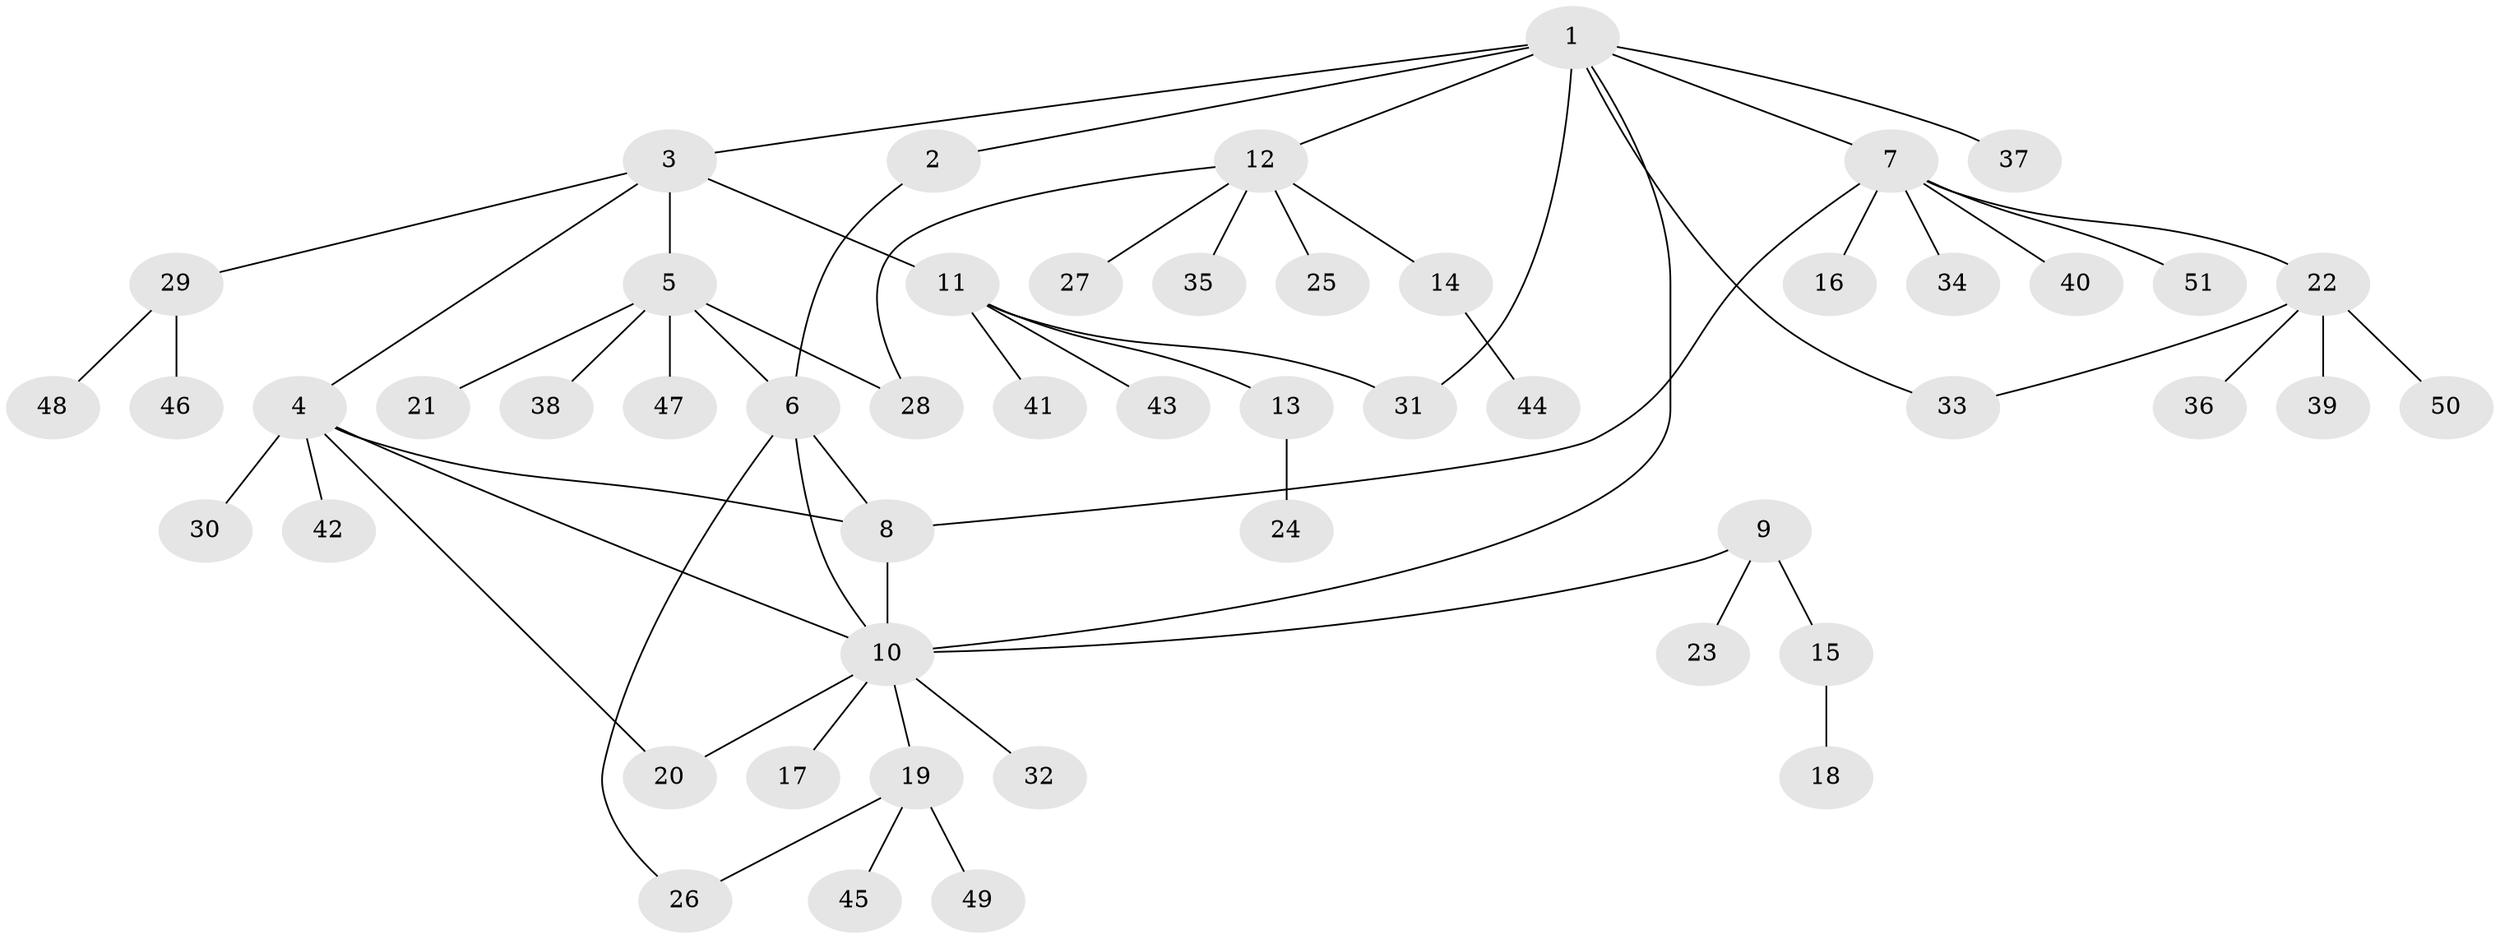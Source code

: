 // Generated by graph-tools (version 1.1) at 2025/02/03/09/25 03:02:40]
// undirected, 51 vertices, 61 edges
graph export_dot {
graph [start="1"]
  node [color=gray90,style=filled];
  1;
  2;
  3;
  4;
  5;
  6;
  7;
  8;
  9;
  10;
  11;
  12;
  13;
  14;
  15;
  16;
  17;
  18;
  19;
  20;
  21;
  22;
  23;
  24;
  25;
  26;
  27;
  28;
  29;
  30;
  31;
  32;
  33;
  34;
  35;
  36;
  37;
  38;
  39;
  40;
  41;
  42;
  43;
  44;
  45;
  46;
  47;
  48;
  49;
  50;
  51;
  1 -- 2;
  1 -- 3;
  1 -- 7;
  1 -- 10;
  1 -- 12;
  1 -- 31;
  1 -- 33;
  1 -- 37;
  2 -- 6;
  3 -- 4;
  3 -- 5;
  3 -- 11;
  3 -- 29;
  4 -- 8;
  4 -- 10;
  4 -- 20;
  4 -- 30;
  4 -- 42;
  5 -- 6;
  5 -- 21;
  5 -- 28;
  5 -- 38;
  5 -- 47;
  6 -- 8;
  6 -- 10;
  6 -- 26;
  7 -- 8;
  7 -- 16;
  7 -- 22;
  7 -- 34;
  7 -- 40;
  7 -- 51;
  8 -- 10;
  9 -- 10;
  9 -- 15;
  9 -- 23;
  10 -- 17;
  10 -- 19;
  10 -- 20;
  10 -- 32;
  11 -- 13;
  11 -- 31;
  11 -- 41;
  11 -- 43;
  12 -- 14;
  12 -- 25;
  12 -- 27;
  12 -- 28;
  12 -- 35;
  13 -- 24;
  14 -- 44;
  15 -- 18;
  19 -- 26;
  19 -- 45;
  19 -- 49;
  22 -- 33;
  22 -- 36;
  22 -- 39;
  22 -- 50;
  29 -- 46;
  29 -- 48;
}
